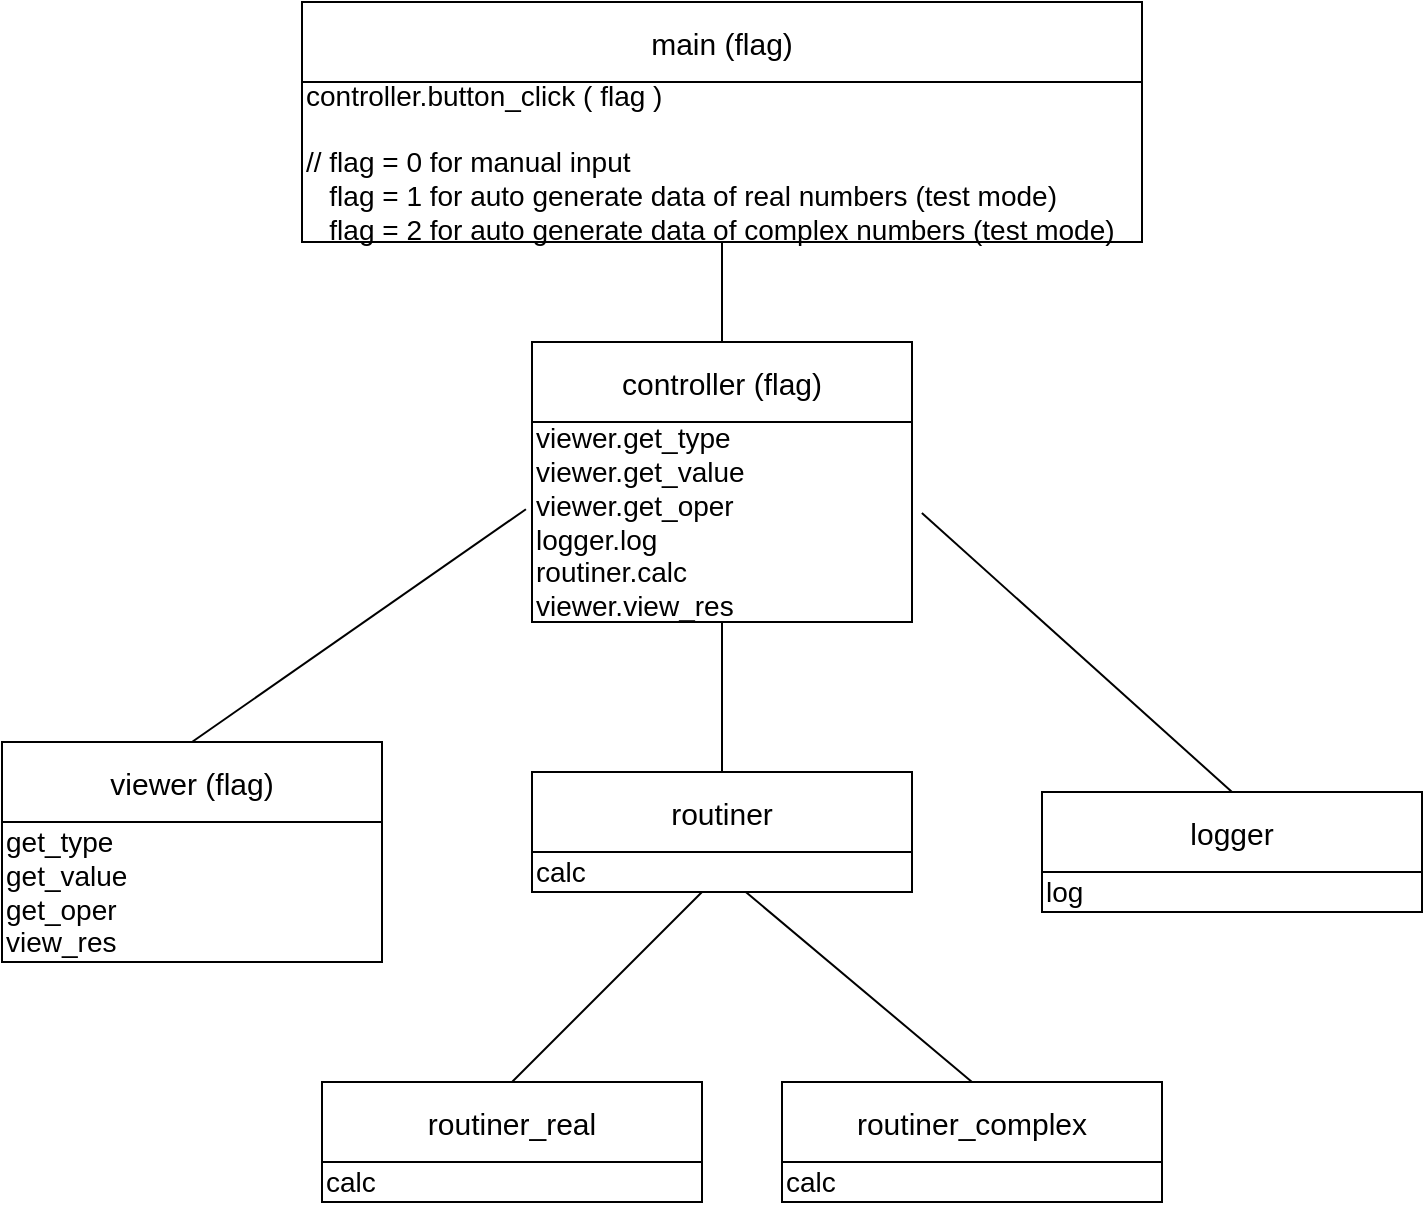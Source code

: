 <mxfile>
    <diagram id="L_emo1eAIYzedvHNyV8T" name="Page-1">
        <mxGraphModel dx="884" dy="379" grid="1" gridSize="10" guides="1" tooltips="1" connect="1" arrows="1" fold="1" page="1" pageScale="1" pageWidth="827" pageHeight="1169" math="0" shadow="0">
            <root>
                <mxCell id="0"/>
                <mxCell id="1" parent="0"/>
                <mxCell id="2" value="main (flag)" style="swimlane;fontStyle=0;childLayout=stackLayout;horizontal=1;startSize=40;fillColor=none;horizontalStack=0;resizeParent=1;resizeParentMax=0;resizeLast=0;collapsible=1;marginBottom=0;fontSize=15;" parent="1" vertex="1">
                    <mxGeometry x="217" y="20" width="420" height="120" as="geometry"/>
                </mxCell>
                <mxCell id="10" value="&lt;font style=&quot;font-size: 14px&quot;&gt;controller.button_click ( flag )&lt;br&gt;&lt;br&gt;// flag = 0 for manual input&lt;br&gt;&amp;nbsp; &amp;nbsp;flag = 1 for auto generate data of real numbers (test mode)&lt;br&gt;&amp;nbsp; &amp;nbsp;flag = 2 for auto generate data of complex numbers (test mode)&lt;br&gt;&lt;/font&gt;" style="text;html=1;align=left;verticalAlign=middle;resizable=0;points=[];autosize=1;strokeColor=none;fillColor=none;" parent="2" vertex="1">
                    <mxGeometry y="40" width="420" height="80" as="geometry"/>
                </mxCell>
                <mxCell id="34" value="" style="edgeStyle=none;html=1;fontFamily=Helvetica;fontSize=15;endArrow=none;endFill=0;" parent="1" source="15" target="10" edge="1">
                    <mxGeometry relative="1" as="geometry"/>
                </mxCell>
                <mxCell id="15" value="controller (flag)" style="swimlane;fontStyle=0;childLayout=stackLayout;horizontal=1;startSize=40;fillColor=none;horizontalStack=0;resizeParent=1;resizeParentMax=0;resizeLast=0;collapsible=1;marginBottom=0;fontSize=15;" parent="1" vertex="1">
                    <mxGeometry x="332" y="190" width="190" height="140" as="geometry"/>
                </mxCell>
                <mxCell id="16" value="&lt;font style=&quot;font-size: 14px&quot;&gt;viewer.get_type&lt;br&gt;viewer.get_value&lt;br&gt;viewer.get_oper&lt;br&gt;logger.log&lt;br&gt;routiner.calc&lt;br&gt;viewer.view_res&lt;br&gt;&lt;/font&gt;" style="text;html=1;align=left;verticalAlign=middle;resizable=0;points=[];autosize=1;strokeColor=none;fillColor=none;" parent="15" vertex="1">
                    <mxGeometry y="40" width="190" height="100" as="geometry"/>
                </mxCell>
                <mxCell id="33" style="edgeStyle=none;html=1;exitX=0.5;exitY=0;exitDx=0;exitDy=0;entryX=-0.016;entryY=0.436;entryDx=0;entryDy=0;entryPerimeter=0;fontFamily=Helvetica;fontSize=15;endArrow=none;endFill=0;" parent="1" source="17" target="16" edge="1">
                    <mxGeometry relative="1" as="geometry"/>
                </mxCell>
                <mxCell id="17" value="viewer (flag)" style="swimlane;fontStyle=0;childLayout=stackLayout;horizontal=1;startSize=40;fillColor=none;horizontalStack=0;resizeParent=1;resizeParentMax=0;resizeLast=0;collapsible=1;marginBottom=0;fontSize=15;" parent="1" vertex="1">
                    <mxGeometry x="67" y="390" width="190" height="110" as="geometry"/>
                </mxCell>
                <mxCell id="18" value="&lt;font style=&quot;font-size: 14px&quot;&gt;get_type&lt;br&gt;get_value&lt;br&gt;get_oper&lt;br&gt;view_res&lt;br&gt;&lt;/font&gt;" style="text;html=1;align=left;verticalAlign=middle;resizable=0;points=[];autosize=1;strokeColor=none;fillColor=none;" parent="17" vertex="1">
                    <mxGeometry y="40" width="190" height="70" as="geometry"/>
                </mxCell>
                <mxCell id="31" value="" style="edgeStyle=none;html=1;fontFamily=Helvetica;fontSize=15;endArrow=none;endFill=0;" parent="1" source="19" target="16" edge="1">
                    <mxGeometry relative="1" as="geometry"/>
                </mxCell>
                <mxCell id="19" value="routiner" style="swimlane;fontStyle=0;childLayout=stackLayout;horizontal=1;startSize=40;fillColor=none;horizontalStack=0;resizeParent=1;resizeParentMax=0;resizeLast=0;collapsible=1;marginBottom=0;fontSize=15;" parent="1" vertex="1">
                    <mxGeometry x="332" y="405" width="190" height="60" as="geometry"/>
                </mxCell>
                <mxCell id="20" value="&lt;font style=&quot;font-size: 14px&quot;&gt;calc&lt;br&gt;&lt;/font&gt;" style="text;html=1;align=left;verticalAlign=middle;resizable=0;points=[];autosize=1;strokeColor=none;fillColor=none;" parent="19" vertex="1">
                    <mxGeometry y="40" width="190" height="20" as="geometry"/>
                </mxCell>
                <mxCell id="32" style="edgeStyle=none;html=1;exitX=0.5;exitY=0;exitDx=0;exitDy=0;entryX=1.026;entryY=0.455;entryDx=0;entryDy=0;entryPerimeter=0;fontFamily=Helvetica;fontSize=15;endArrow=none;endFill=0;" parent="1" source="21" target="16" edge="1">
                    <mxGeometry relative="1" as="geometry"/>
                </mxCell>
                <mxCell id="21" value="logger" style="swimlane;fontStyle=0;childLayout=stackLayout;horizontal=1;startSize=40;fillColor=none;horizontalStack=0;resizeParent=1;resizeParentMax=0;resizeLast=0;collapsible=1;marginBottom=0;fontSize=15;" parent="1" vertex="1">
                    <mxGeometry x="587" y="415" width="190" height="60" as="geometry"/>
                </mxCell>
                <mxCell id="22" value="&lt;font style=&quot;font-size: 14px&quot;&gt;log&lt;br&gt;&lt;/font&gt;" style="text;html=1;align=left;verticalAlign=middle;resizable=0;points=[];autosize=1;strokeColor=none;fillColor=none;" parent="21" vertex="1">
                    <mxGeometry y="40" width="190" height="20" as="geometry"/>
                </mxCell>
                <mxCell id="28" value="" style="edgeStyle=none;html=1;fontFamily=Helvetica;fontSize=15;exitX=0.5;exitY=0;exitDx=0;exitDy=0;endArrow=none;endFill=0;" parent="1" source="24" target="20" edge="1">
                    <mxGeometry relative="1" as="geometry"/>
                </mxCell>
                <mxCell id="24" value="routiner_real" style="swimlane;fontStyle=0;childLayout=stackLayout;horizontal=1;startSize=40;fillColor=none;horizontalStack=0;resizeParent=1;resizeParentMax=0;resizeLast=0;collapsible=1;marginBottom=0;fontSize=15;" parent="1" vertex="1">
                    <mxGeometry x="227" y="560" width="190" height="60" as="geometry"/>
                </mxCell>
                <mxCell id="25" value="&lt;font style=&quot;font-size: 14px&quot;&gt;calc&lt;br&gt;&lt;/font&gt;" style="text;html=1;align=left;verticalAlign=middle;resizable=0;points=[];autosize=1;strokeColor=none;fillColor=none;" parent="24" vertex="1">
                    <mxGeometry y="40" width="190" height="20" as="geometry"/>
                </mxCell>
                <mxCell id="30" style="edgeStyle=none;html=1;exitX=0.5;exitY=0;exitDx=0;exitDy=0;fontFamily=Helvetica;fontSize=15;endArrow=none;endFill=0;" parent="1" source="26" target="20" edge="1">
                    <mxGeometry relative="1" as="geometry"/>
                </mxCell>
                <mxCell id="26" value="routiner_complex" style="swimlane;fontStyle=0;childLayout=stackLayout;horizontal=1;startSize=40;fillColor=none;horizontalStack=0;resizeParent=1;resizeParentMax=0;resizeLast=0;collapsible=1;marginBottom=0;fontSize=15;" parent="1" vertex="1">
                    <mxGeometry x="457" y="560" width="190" height="60" as="geometry"/>
                </mxCell>
                <mxCell id="27" value="&lt;font style=&quot;font-size: 14px&quot;&gt;calc&lt;br&gt;&lt;/font&gt;" style="text;html=1;align=left;verticalAlign=middle;resizable=0;points=[];autosize=1;strokeColor=none;fillColor=none;" parent="26" vertex="1">
                    <mxGeometry y="40" width="190" height="20" as="geometry"/>
                </mxCell>
            </root>
        </mxGraphModel>
    </diagram>
</mxfile>